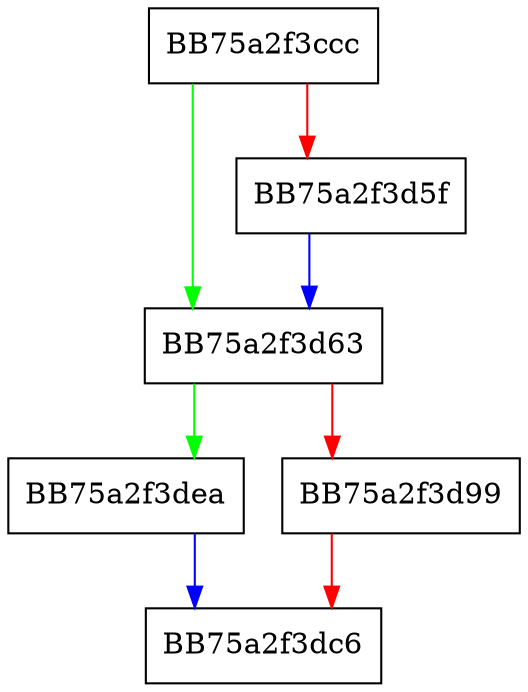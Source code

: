 digraph _Init {
  node [shape="box"];
  graph [splines=ortho];
  BB75a2f3ccc -> BB75a2f3d63 [color="green"];
  BB75a2f3ccc -> BB75a2f3d5f [color="red"];
  BB75a2f3d5f -> BB75a2f3d63 [color="blue"];
  BB75a2f3d63 -> BB75a2f3dea [color="green"];
  BB75a2f3d63 -> BB75a2f3d99 [color="red"];
  BB75a2f3d99 -> BB75a2f3dc6 [color="red"];
  BB75a2f3dea -> BB75a2f3dc6 [color="blue"];
}
